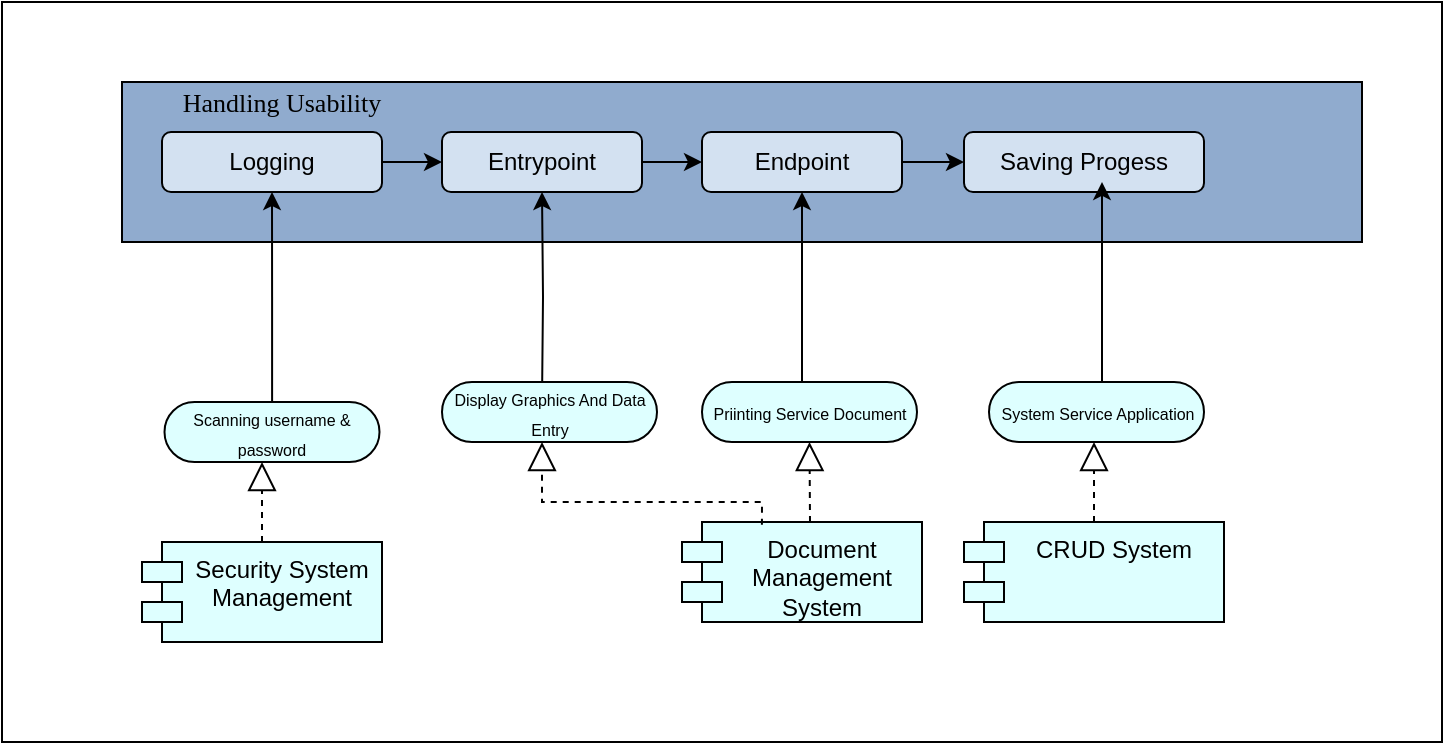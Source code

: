 <mxfile version="26.0.5">
  <diagram name="Page-1" id="QgooIhrSJxqAA-kAgqlI">
    <mxGraphModel dx="1134" dy="637" grid="1" gridSize="10" guides="1" tooltips="1" connect="1" arrows="1" fold="1" page="1" pageScale="1" pageWidth="850" pageHeight="1100" math="0" shadow="0">
      <root>
        <mxCell id="0" />
        <mxCell id="1" parent="0" />
        <mxCell id="dvdhT52j-xXcBjyd7pjd-1" value="" style="rounded=0;whiteSpace=wrap;html=1;labelBackgroundColor=#90ABCE;fillColor=light-dark(#90abce, #485f7d);" vertex="1" parent="1">
          <mxGeometry x="160" y="60" width="620" height="80" as="geometry" />
        </mxCell>
        <mxCell id="dvdhT52j-xXcBjyd7pjd-6" value="" style="edgeStyle=orthogonalEdgeStyle;rounded=0;orthogonalLoop=1;jettySize=auto;html=1;" edge="1" parent="1" source="dvdhT52j-xXcBjyd7pjd-2" target="dvdhT52j-xXcBjyd7pjd-3">
          <mxGeometry relative="1" as="geometry" />
        </mxCell>
        <mxCell id="dvdhT52j-xXcBjyd7pjd-2" value="Logging" style="rounded=1;whiteSpace=wrap;html=1;strokeColor=light-dark(#000000,#EDEDED);fillColor=light-dark(#d3e1f1, #ededed);" vertex="1" parent="1">
          <mxGeometry x="180" y="85" width="110" height="30" as="geometry" />
        </mxCell>
        <mxCell id="dvdhT52j-xXcBjyd7pjd-7" value="" style="edgeStyle=orthogonalEdgeStyle;rounded=0;orthogonalLoop=1;jettySize=auto;html=1;" edge="1" parent="1" source="dvdhT52j-xXcBjyd7pjd-3" target="dvdhT52j-xXcBjyd7pjd-4">
          <mxGeometry relative="1" as="geometry" />
        </mxCell>
        <mxCell id="dvdhT52j-xXcBjyd7pjd-3" value="Entrypoint" style="rounded=1;whiteSpace=wrap;html=1;fillColor=light-dark(#d3e1f1, #ededed);" vertex="1" parent="1">
          <mxGeometry x="320" y="85" width="100" height="30" as="geometry" />
        </mxCell>
        <mxCell id="dvdhT52j-xXcBjyd7pjd-8" value="" style="edgeStyle=orthogonalEdgeStyle;rounded=0;orthogonalLoop=1;jettySize=auto;html=1;" edge="1" parent="1" source="dvdhT52j-xXcBjyd7pjd-4" target="dvdhT52j-xXcBjyd7pjd-5">
          <mxGeometry relative="1" as="geometry" />
        </mxCell>
        <mxCell id="dvdhT52j-xXcBjyd7pjd-4" value="Endpoint" style="rounded=1;whiteSpace=wrap;html=1;fillColor=light-dark(#d3e1f1, #ededed);" vertex="1" parent="1">
          <mxGeometry x="450" y="85" width="100" height="30" as="geometry" />
        </mxCell>
        <mxCell id="dvdhT52j-xXcBjyd7pjd-5" value="Saving Progess" style="rounded=1;whiteSpace=wrap;html=1;fillColor=light-dark(#d3e1f1, #485f7d);" vertex="1" parent="1">
          <mxGeometry x="581" y="85" width="120" height="30" as="geometry" />
        </mxCell>
        <mxCell id="dvdhT52j-xXcBjyd7pjd-9" value="Security System Management" style="shape=module;align=left;spacingLeft=20;align=center;verticalAlign=top;whiteSpace=wrap;html=1;fillColor=light-dark(#deffff, #ededed);" vertex="1" parent="1">
          <mxGeometry x="170" y="290" width="120" height="50" as="geometry" />
        </mxCell>
        <mxCell id="dvdhT52j-xXcBjyd7pjd-16" style="edgeStyle=orthogonalEdgeStyle;rounded=0;orthogonalLoop=1;jettySize=auto;html=1;entryX=0.5;entryY=1;entryDx=0;entryDy=0;" edge="1" parent="1" source="dvdhT52j-xXcBjyd7pjd-13" target="dvdhT52j-xXcBjyd7pjd-2">
          <mxGeometry relative="1" as="geometry" />
        </mxCell>
        <mxCell id="dvdhT52j-xXcBjyd7pjd-13" value="&lt;font style=&quot;font-size: 8px;&quot;&gt;Scanning username &amp;amp; password&lt;/font&gt;" style="rounded=1;whiteSpace=wrap;html=1;arcSize=50;fillColor=light-dark(#deffff, #ededed);" vertex="1" parent="1">
          <mxGeometry x="181.25" y="220" width="107.5" height="30" as="geometry" />
        </mxCell>
        <mxCell id="dvdhT52j-xXcBjyd7pjd-15" value="" style="endArrow=block;dashed=1;endFill=0;endSize=12;html=1;rounded=0;exitX=0.5;exitY=0;exitDx=0;exitDy=0;" edge="1" parent="1" source="dvdhT52j-xXcBjyd7pjd-9">
          <mxGeometry width="160" relative="1" as="geometry">
            <mxPoint x="490" y="300" as="sourcePoint" />
            <mxPoint x="230" y="250" as="targetPoint" />
          </mxGeometry>
        </mxCell>
        <mxCell id="dvdhT52j-xXcBjyd7pjd-18" value="Document Management System" style="shape=module;align=left;spacingLeft=20;align=center;verticalAlign=top;whiteSpace=wrap;html=1;fillColor=light-dark(#deffff, #ededed);" vertex="1" parent="1">
          <mxGeometry x="440" y="280" width="120" height="50" as="geometry" />
        </mxCell>
        <mxCell id="dvdhT52j-xXcBjyd7pjd-21" style="edgeStyle=orthogonalEdgeStyle;rounded=0;orthogonalLoop=1;jettySize=auto;html=1;entryX=0.5;entryY=1;entryDx=0;entryDy=0;" edge="1" parent="1" target="dvdhT52j-xXcBjyd7pjd-3">
          <mxGeometry relative="1" as="geometry">
            <mxPoint x="370" y="220" as="sourcePoint" />
          </mxGeometry>
        </mxCell>
        <mxCell id="dvdhT52j-xXcBjyd7pjd-19" value="&lt;font style=&quot;font-size: 8px;&quot;&gt;Display Graphics And Data Entry&lt;/font&gt;" style="rounded=1;whiteSpace=wrap;html=1;arcSize=50;fillColor=light-dark(#deffff, #ededed);" vertex="1" parent="1">
          <mxGeometry x="320" y="210" width="107.5" height="30" as="geometry" />
        </mxCell>
        <mxCell id="dvdhT52j-xXcBjyd7pjd-20" value="" style="endArrow=block;dashed=1;endFill=0;endSize=12;html=1;rounded=0;exitX=0.333;exitY=0.027;exitDx=0;exitDy=0;exitPerimeter=0;" edge="1" parent="1" source="dvdhT52j-xXcBjyd7pjd-18">
          <mxGeometry width="160" relative="1" as="geometry">
            <mxPoint x="490" y="200" as="sourcePoint" />
            <mxPoint x="370" y="240" as="targetPoint" />
            <Array as="points">
              <mxPoint x="480" y="270" />
              <mxPoint x="370" y="270" />
            </Array>
          </mxGeometry>
        </mxCell>
        <mxCell id="dvdhT52j-xXcBjyd7pjd-24" style="edgeStyle=orthogonalEdgeStyle;rounded=0;orthogonalLoop=1;jettySize=auto;html=1;" edge="1" parent="1" source="dvdhT52j-xXcBjyd7pjd-22" target="dvdhT52j-xXcBjyd7pjd-4">
          <mxGeometry relative="1" as="geometry">
            <Array as="points">
              <mxPoint x="500" y="190" />
              <mxPoint x="500" y="190" />
            </Array>
          </mxGeometry>
        </mxCell>
        <mxCell id="dvdhT52j-xXcBjyd7pjd-22" value="&lt;font style=&quot;font-size: 8px;&quot;&gt;Priinting Service Document&lt;/font&gt;" style="rounded=1;whiteSpace=wrap;html=1;arcSize=50;fillColor=light-dark(#deffff, #ededed);" vertex="1" parent="1">
          <mxGeometry x="450" y="210" width="107.5" height="30" as="geometry" />
        </mxCell>
        <mxCell id="dvdhT52j-xXcBjyd7pjd-23" value="" style="endArrow=block;dashed=1;endFill=0;endSize=12;html=1;rounded=0;entryX=0.5;entryY=1;entryDx=0;entryDy=0;" edge="1" parent="1" target="dvdhT52j-xXcBjyd7pjd-22">
          <mxGeometry width="160" relative="1" as="geometry">
            <mxPoint x="504" y="280" as="sourcePoint" />
            <mxPoint x="650" y="200" as="targetPoint" />
          </mxGeometry>
        </mxCell>
        <mxCell id="dvdhT52j-xXcBjyd7pjd-25" value="CRUD System" style="shape=module;align=left;spacingLeft=20;align=center;verticalAlign=top;whiteSpace=wrap;html=1;fillColor=light-dark(#deffff, #ededed);" vertex="1" parent="1">
          <mxGeometry x="581" y="280" width="130" height="50" as="geometry" />
        </mxCell>
        <mxCell id="dvdhT52j-xXcBjyd7pjd-26" value="&lt;font style=&quot;font-size: 8px;&quot;&gt;System Service Application&lt;/font&gt;" style="rounded=1;whiteSpace=wrap;html=1;arcSize=50;fillColor=light-dark(#deffff, #ededed);" vertex="1" parent="1">
          <mxGeometry x="593.5" y="210" width="107.5" height="30" as="geometry" />
        </mxCell>
        <mxCell id="dvdhT52j-xXcBjyd7pjd-27" value="" style="endArrow=block;dashed=1;endFill=0;endSize=12;html=1;rounded=0;exitX=0.5;exitY=0;exitDx=0;exitDy=0;" edge="1" parent="1" source="dvdhT52j-xXcBjyd7pjd-25">
          <mxGeometry width="160" relative="1" as="geometry">
            <mxPoint x="490" y="200" as="sourcePoint" />
            <mxPoint x="646" y="240" as="targetPoint" />
          </mxGeometry>
        </mxCell>
        <mxCell id="dvdhT52j-xXcBjyd7pjd-28" style="edgeStyle=orthogonalEdgeStyle;rounded=0;orthogonalLoop=1;jettySize=auto;html=1;entryX=0.575;entryY=0.833;entryDx=0;entryDy=0;entryPerimeter=0;" edge="1" parent="1" source="dvdhT52j-xXcBjyd7pjd-26" target="dvdhT52j-xXcBjyd7pjd-5">
          <mxGeometry relative="1" as="geometry">
            <Array as="points">
              <mxPoint x="650" y="190" />
              <mxPoint x="650" y="190" />
            </Array>
          </mxGeometry>
        </mxCell>
        <mxCell id="dvdhT52j-xXcBjyd7pjd-32" value="&lt;font face=&quot;Times New Roman&quot;&gt;Handling Usability&lt;/font&gt;" style="text;html=1;align=center;verticalAlign=middle;whiteSpace=wrap;rounded=0;fontColor=light-dark(#000000, #121212);textShadow=0;fontSize=13;" vertex="1" parent="1">
          <mxGeometry x="180" y="55" width="120" height="30" as="geometry" />
        </mxCell>
        <mxCell id="dvdhT52j-xXcBjyd7pjd-33" value="" style="rounded=0;whiteSpace=wrap;html=1;fillColor=none;" vertex="1" parent="1">
          <mxGeometry x="100" y="20" width="720" height="370" as="geometry" />
        </mxCell>
      </root>
    </mxGraphModel>
  </diagram>
</mxfile>

